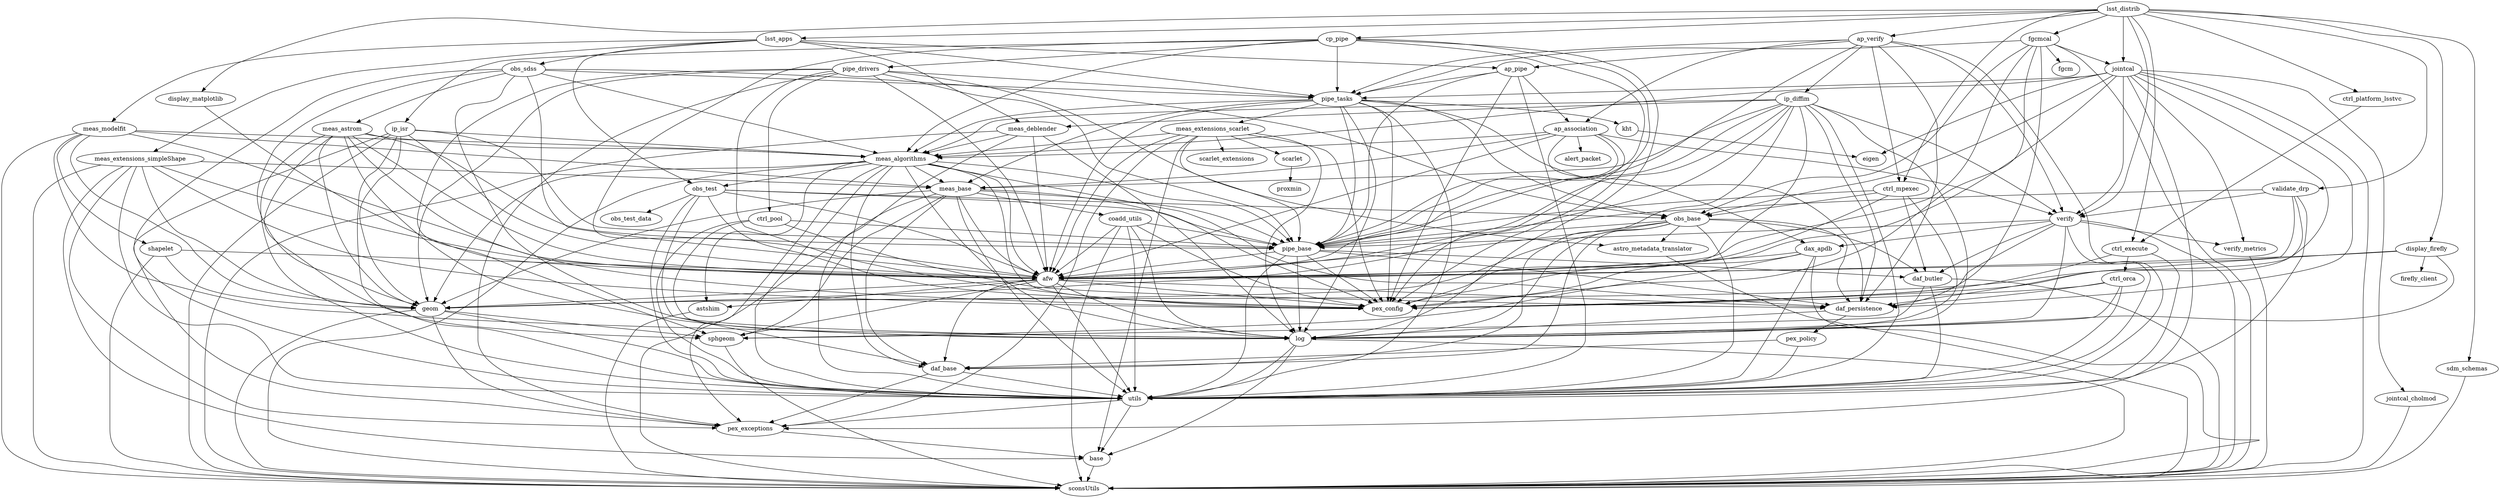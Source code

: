 // Graph for lsst_distrib
digraph {
	lsst_distrib
	lsst_distrib -> lsst_apps
	lsst_apps
	lsst_apps -> meas_deblender
	meas_deblender
	meas_deblender -> afw
	afw
	afw -> daf_base
	daf_base
	daf_base -> utils
	utils
	utils -> base
	base
	base -> sconsUtils
	sconsUtils
	utils -> pex_exceptions
	pex_exceptions
	pex_exceptions -> base
	base
	daf_base -> pex_exceptions
	pex_exceptions
	afw -> daf_persistence
	daf_persistence
	daf_persistence -> log
	log
	log -> base
	base
	log -> sconsUtils
	sconsUtils
	log -> utils
	utils
	daf_persistence -> pex_policy
	pex_policy
	pex_policy -> daf_base
	daf_base
	pex_policy -> utils
	utils
	afw -> pex_config
	pex_config
	afw -> geom
	geom
	geom -> sconsUtils
	sconsUtils
	geom -> sphgeom
	sphgeom
	sphgeom -> sconsUtils
	sconsUtils
	geom -> pex_exceptions
	pex_exceptions
	geom -> utils
	utils
	afw -> log
	log
	afw -> sphgeom
	sphgeom
	afw -> utils
	utils
	afw -> astshim
	astshim
	astshim -> sconsUtils
	sconsUtils
	meas_deblender -> log
	log
	meas_deblender -> meas_algorithms
	meas_algorithms
	meas_algorithms -> astshim
	astshim
	meas_algorithms -> daf_base
	daf_base
	meas_algorithms -> daf_persistence
	daf_persistence
	meas_algorithms -> geom
	geom
	meas_algorithms -> afw
	afw
	meas_algorithms -> log
	log
	meas_algorithms -> meas_base
	meas_base
	meas_base -> utils
	utils
	meas_base -> geom
	geom
	meas_base -> afw
	afw
	meas_base -> coadd_utils
	coadd_utils
	coadd_utils -> afw
	afw
	coadd_utils -> log
	log
	coadd_utils -> pex_config
	pex_config
	coadd_utils -> pipe_base
	pipe_base
	pipe_base -> daf_butler
	daf_butler
	daf_butler -> sphgeom
	sphgeom
	daf_butler -> sconsUtils
	sconsUtils
	daf_butler -> utils
	utils
	pipe_base -> daf_persistence
	daf_persistence
	pipe_base -> log
	log
	pipe_base -> pex_config
	pex_config
	pipe_base -> utils
	utils
	pipe_base -> afw
	afw
	coadd_utils -> sconsUtils
	sconsUtils
	coadd_utils -> utils
	utils
	meas_base -> daf_base
	daf_base
	meas_base -> sphgeom
	sphgeom
	meas_base -> pex_config
	pex_config
	meas_base -> pipe_base
	pipe_base
	meas_base -> sconsUtils
	sconsUtils
	meas_algorithms -> obs_test
	obs_test
	obs_test -> afw
	afw
	obs_test -> daf_base
	daf_base
	obs_test -> obs_base
	obs_base
	obs_base -> daf_base
	daf_base
	obs_base -> log
	log
	obs_base -> daf_persistence
	daf_persistence
	obs_base -> afw
	afw
	obs_base -> utils
	utils
	obs_base -> astro_metadata_translator
	astro_metadata_translator
	astro_metadata_translator -> sconsUtils
	sconsUtils
	obs_base -> geom
	geom
	obs_base -> daf_butler
	daf_butler
	obs_base -> pipe_base
	pipe_base
	obs_test -> pex_config
	pex_config
	obs_test -> utils
	utils
	obs_test -> obs_test_data
	obs_test_data
	obs_test -> pipe_base
	pipe_base
	meas_algorithms -> pex_config
	pex_config
	meas_algorithms -> pex_exceptions
	pex_exceptions
	meas_algorithms -> pipe_base
	pipe_base
	meas_algorithms -> sconsUtils
	sconsUtils
	meas_algorithms -> utils
	utils
	meas_deblender -> sconsUtils
	sconsUtils
	meas_deblender -> utils
	utils
	lsst_apps -> meas_modelfit
	meas_modelfit
	meas_modelfit -> afw
	afw
	meas_modelfit -> meas_algorithms
	meas_algorithms
	meas_modelfit -> meas_base
	meas_base
	meas_modelfit -> log
	log
	meas_modelfit -> sconsUtils
	sconsUtils
	meas_modelfit -> shapelet
	shapelet
	shapelet -> afw
	afw
	shapelet -> sconsUtils
	sconsUtils
	shapelet -> geom
	geom
	meas_modelfit -> geom
	geom
	lsst_apps -> pipe_tasks
	pipe_tasks
	pipe_tasks -> afw
	afw
	pipe_tasks -> daf_persistence
	daf_persistence
	pipe_tasks -> log
	log
	pipe_tasks -> meas_base
	meas_base
	pipe_tasks -> pipe_base
	pipe_base
	pipe_tasks -> pex_config
	pex_config
	pipe_tasks -> utils
	utils
	pipe_tasks -> obs_base
	obs_base
	pipe_tasks -> meas_algorithms
	meas_algorithms
	pipe_tasks -> meas_extensions_scarlet
	meas_extensions_scarlet
	meas_extensions_scarlet -> base
	base
	meas_extensions_scarlet -> afw
	afw
	meas_extensions_scarlet -> log
	log
	meas_extensions_scarlet -> scarlet
	scarlet
	scarlet -> proxmin
	proxmin
	meas_extensions_scarlet -> scarlet_extensions
	scarlet_extensions
	meas_extensions_scarlet -> pex_config
	pex_config
	meas_extensions_scarlet -> pex_exceptions
	pex_exceptions
	meas_extensions_scarlet -> pipe_base
	pipe_base
	meas_extensions_scarlet -> meas_algorithms
	meas_algorithms
	pipe_tasks -> kht
	kht
	kht -> eigen
	eigen
	lsst_apps -> ap_pipe
	ap_pipe
	ap_pipe -> utils
	utils
	ap_pipe -> pex_config
	pex_config
	ap_pipe -> pipe_base
	pipe_base
	ap_pipe -> pipe_tasks
	pipe_tasks
	ap_pipe -> ap_association
	ap_association
	ap_association -> afw
	afw
	ap_association -> alert_packet
	alert_packet
	ap_association -> dax_apdb
	dax_apdb
	dax_apdb -> afw
	afw
	dax_apdb -> pex_config
	pex_config
	dax_apdb -> sconsUtils
	sconsUtils
	dax_apdb -> sphgeom
	sphgeom
	dax_apdb -> utils
	utils
	ap_association -> meas_algorithms
	meas_algorithms
	ap_association -> meas_base
	meas_base
	ap_association -> pex_config
	pex_config
	ap_association -> pipe_base
	pipe_base
	ap_association -> verify
	verify
	verify -> sconsUtils
	sconsUtils
	verify -> utils
	utils
	verify -> log
	log
	verify -> pex_config
	pex_config
	verify -> daf_butler
	daf_butler
	verify -> pipe_base
	pipe_base
	verify -> dax_apdb
	dax_apdb
	verify -> verify_metrics
	verify_metrics
	verify_metrics -> sconsUtils
	sconsUtils
	lsst_apps -> obs_sdss
	obs_sdss
	obs_sdss -> obs_base
	obs_base
	obs_sdss -> afw
	afw
	obs_sdss -> meas_algorithms
	meas_algorithms
	obs_sdss -> meas_astrom
	meas_astrom
	meas_astrom -> geom
	geom
	meas_astrom -> sphgeom
	sphgeom
	meas_astrom -> afw
	afw
	meas_astrom -> log
	log
	meas_astrom -> meas_algorithms
	meas_algorithms
	meas_astrom -> pex_config
	pex_config
	meas_astrom -> pipe_base
	pipe_base
	meas_astrom -> utils
	utils
	obs_sdss -> pipe_tasks
	pipe_tasks
	obs_sdss -> utils
	utils
	obs_sdss -> log
	log
	obs_sdss -> geom
	geom
	lsst_apps -> obs_test
	obs_test
	lsst_apps -> meas_extensions_simpleShape
	meas_extensions_simpleShape
	meas_extensions_simpleShape -> sconsUtils
	sconsUtils
	meas_extensions_simpleShape -> base
	base
	meas_extensions_simpleShape -> afw
	afw
	meas_extensions_simpleShape -> meas_base
	meas_base
	meas_extensions_simpleShape -> utils
	utils
	meas_extensions_simpleShape -> pex_config
	pex_config
	meas_extensions_simpleShape -> pex_exceptions
	pex_exceptions
	meas_extensions_simpleShape -> geom
	geom
	lsst_distrib -> ctrl_execute
	ctrl_execute
	ctrl_execute -> ctrl_orca
	ctrl_orca
	ctrl_orca -> utils
	utils
	ctrl_orca -> pex_config
	pex_config
	ctrl_orca -> daf_persistence
	daf_persistence
	ctrl_orca -> log
	log
	ctrl_execute -> pex_config
	pex_config
	ctrl_execute -> utils
	utils
	lsst_distrib -> ctrl_mpexec
	ctrl_mpexec
	ctrl_mpexec -> daf_butler
	daf_butler
	ctrl_mpexec -> log
	log
	ctrl_mpexec -> obs_base
	obs_base
	ctrl_mpexec -> pex_config
	pex_config
	ctrl_mpexec -> pipe_base
	pipe_base
	lsst_distrib -> ctrl_platform_lsstvc
	ctrl_platform_lsstvc
	ctrl_platform_lsstvc -> ctrl_execute
	ctrl_execute
	lsst_distrib -> jointcal
	jointcal
	jointcal -> sconsUtils
	sconsUtils
	jointcal -> eigen
	eigen
	jointcal -> afw
	afw
	jointcal -> daf_persistence
	daf_persistence
	jointcal -> obs_base
	obs_base
	jointcal -> pex_exceptions
	pex_exceptions
	jointcal -> pex_config
	pex_config
	jointcal -> meas_algorithms
	meas_algorithms
	jointcal -> pipe_tasks
	pipe_tasks
	jointcal -> jointcal_cholmod
	jointcal_cholmod
	jointcal_cholmod -> sconsUtils
	sconsUtils
	jointcal -> verify
	verify
	jointcal -> verify_metrics
	verify_metrics
	lsst_distrib -> verify
	verify
	lsst_distrib -> ap_verify
	ap_verify
	ap_verify -> utils
	utils
	ap_verify -> afw
	afw
	ap_verify -> daf_persistence
	daf_persistence
	ap_verify -> pipe_tasks
	pipe_tasks
	ap_verify -> verify
	verify
	ap_verify -> ap_pipe
	ap_pipe
	ap_verify -> ctrl_mpexec
	ctrl_mpexec
	ap_verify -> ip_diffim
	ip_diffim
	ip_diffim -> afw
	afw
	ip_diffim -> daf_base
	daf_base
	ip_diffim -> daf_persistence
	daf_persistence
	ip_diffim -> log
	log
	ip_diffim -> meas_algorithms
	meas_algorithms
	ip_diffim -> meas_base
	meas_base
	ip_diffim -> meas_deblender
	meas_deblender
	ip_diffim -> pex_config
	pex_config
	ip_diffim -> pipe_base
	pipe_base
	ip_diffim -> utils
	utils
	ip_diffim -> verify
	verify
	ip_diffim -> geom
	geom
	ap_verify -> ap_association
	ap_association
	lsst_distrib -> display_firefly
	display_firefly
	display_firefly -> afw
	afw
	display_firefly -> geom
	geom
	display_firefly -> log
	log
	display_firefly -> firefly_client
	firefly_client
	lsst_distrib -> display_matplotlib
	display_matplotlib
	display_matplotlib -> afw
	afw
	lsst_distrib -> cp_pipe
	cp_pipe
	cp_pipe -> pex_config
	pex_config
	cp_pipe -> pipe_base
	pipe_base
	cp_pipe -> log
	log
	cp_pipe -> ip_isr
	ip_isr
	ip_isr -> meas_algorithms
	meas_algorithms
	ip_isr -> pipe_base
	pipe_base
	ip_isr -> sconsUtils
	sconsUtils
	ip_isr -> afw
	afw
	ip_isr -> geom
	geom
	ip_isr -> utils
	utils
	ip_isr -> pex_exceptions
	pex_exceptions
	cp_pipe -> afw
	afw
	cp_pipe -> meas_algorithms
	meas_algorithms
	cp_pipe -> pipe_drivers
	pipe_drivers
	pipe_drivers -> ctrl_pool
	ctrl_pool
	ctrl_pool -> daf_persistence
	daf_persistence
	ctrl_pool -> pipe_base
	pipe_base
	ctrl_pool -> log
	log
	ctrl_pool -> utils
	utils
	pipe_drivers -> afw
	afw
	pipe_drivers -> pex_exceptions
	pex_exceptions
	pipe_drivers -> sphgeom
	sphgeom
	pipe_drivers -> pex_config
	pex_config
	pipe_drivers -> pipe_base
	pipe_base
	pipe_drivers -> pipe_tasks
	pipe_tasks
	pipe_drivers -> astro_metadata_translator
	astro_metadata_translator
	pipe_drivers -> geom
	geom
	cp_pipe -> pipe_tasks
	pipe_tasks
	lsst_distrib -> sdm_schemas
	sdm_schemas
	sdm_schemas -> sconsUtils
	sconsUtils
	lsst_distrib -> validate_drp
	validate_drp
	validate_drp -> utils
	utils
	validate_drp -> daf_persistence
	daf_persistence
	validate_drp -> afw
	afw
	validate_drp -> pipe_base
	pipe_base
	validate_drp -> verify
	verify
	lsst_distrib -> fgcmcal
	fgcmcal
	fgcmcal -> sconsUtils
	sconsUtils
	fgcmcal -> afw
	afw
	fgcmcal -> daf_persistence
	daf_persistence
	fgcmcal -> obs_base
	obs_base
	fgcmcal -> pex_config
	pex_config
	fgcmcal -> pipe_tasks
	pipe_tasks
	fgcmcal -> fgcm
	fgcm
	fgcmcal -> jointcal
	jointcal
}
